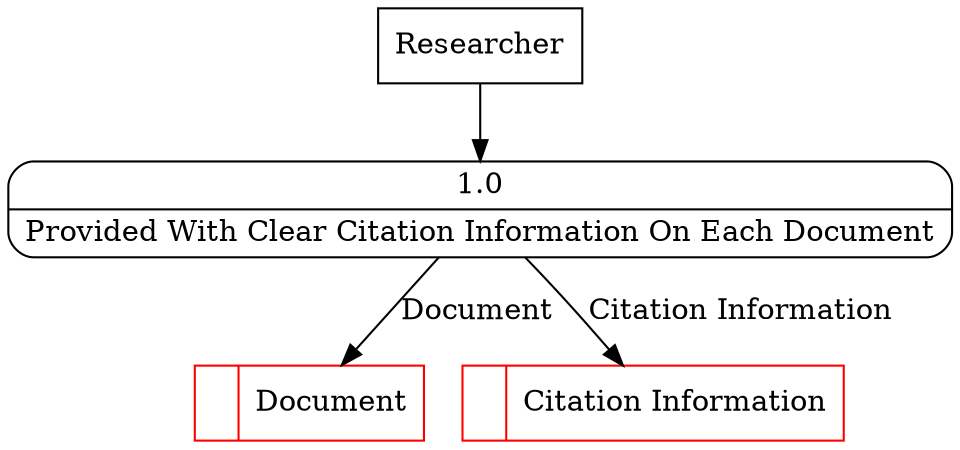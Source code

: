 digraph dfd2{ 
node[shape=record]
200 [label="<f0>  |<f1> Document " color=red];
201 [label="<f0>  |<f1> Citation Information " color=red];
202 [label="Researcher" shape=box];
203 [label="{<f0> 1.0|<f1> Provided With Clear Citation Information On Each Document }" shape=Mrecord];
202 -> 203
203 -> 201 [label="Citation Information"]
203 -> 200 [label="Document"]
}